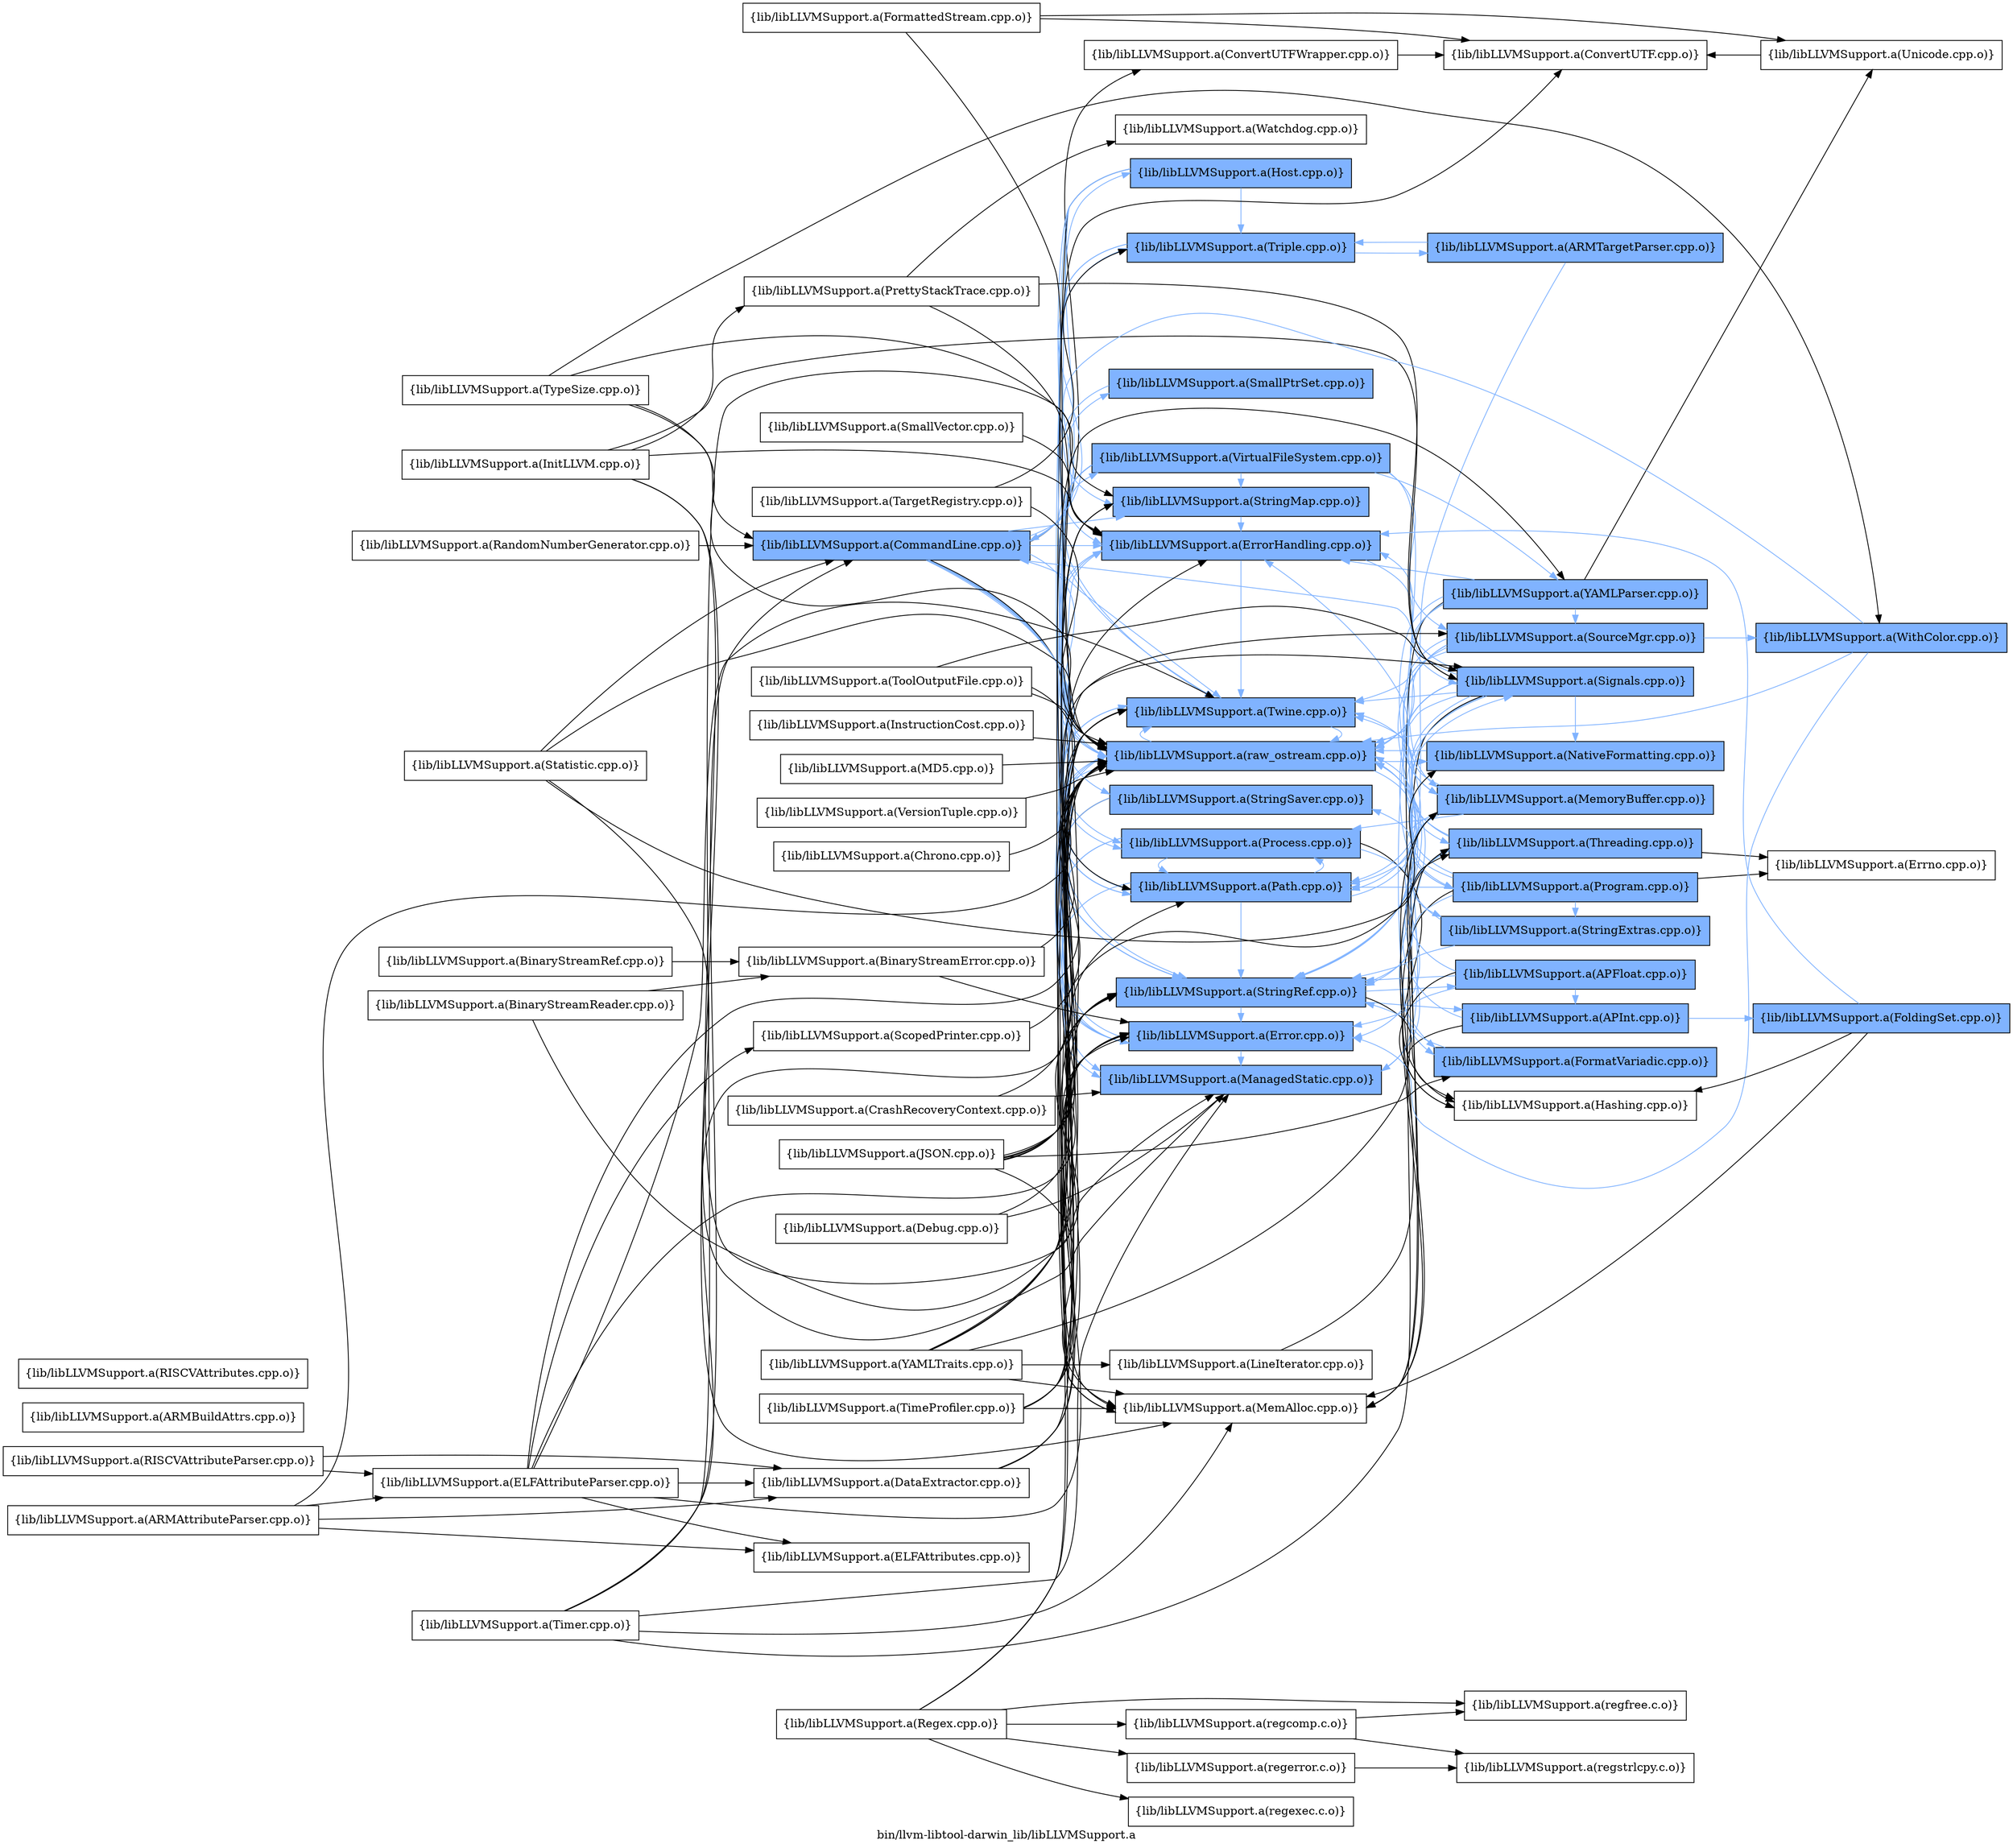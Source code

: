 digraph "bin/llvm-libtool-darwin_lib/libLLVMSupport.a" {
	label="bin/llvm-libtool-darwin_lib/libLLVMSupport.a";
	rankdir=LR;
	{ rank=same; Node0x560b17980e78;  }
	{ rank=same; Node0x560b17981058; Node0x560b1797c288; Node0x560b1797c4b8; Node0x560b1797f2f8; Node0x560b17984708; Node0x560b1797bbf8; Node0x560b1797d408; Node0x560b1797b888; Node0x560b1797bab8; Node0x560b179802e8; Node0x560b1797cb98; Node0x560b1797c5f8; Node0x560b179854c8; Node0x560b1797ffc8; Node0x560b1797e448; Node0x560b1797f118;  }
	{ rank=same; Node0x560b17981d78; Node0x560b17982318; Node0x560b17984ca8; Node0x560b1797ed58; Node0x560b1797ea88; Node0x560b1797e768; Node0x560b179819b8; Node0x560b17985388; Node0x560b179837b8; Node0x560b17984848; Node0x560b1797d228; Node0x560b17983038; Node0x560b17982778; Node0x560b1797d188;  }
	{ rank=same; Node0x560b17980e78;  }
	{ rank=same; Node0x560b17981058; Node0x560b1797c288; Node0x560b1797c4b8; Node0x560b1797f2f8; Node0x560b17984708; Node0x560b1797bbf8; Node0x560b1797d408; Node0x560b1797b888; Node0x560b1797bab8; Node0x560b179802e8; Node0x560b1797cb98; Node0x560b1797c5f8; Node0x560b179854c8; Node0x560b1797ffc8; Node0x560b1797e448; Node0x560b1797f118;  }
	{ rank=same; Node0x560b17981d78; Node0x560b17982318; Node0x560b17984ca8; Node0x560b1797ed58; Node0x560b1797ea88; Node0x560b1797e768; Node0x560b179819b8; Node0x560b17985388; Node0x560b179837b8; Node0x560b17984848; Node0x560b1797d228; Node0x560b17983038; Node0x560b17982778; Node0x560b1797d188;  }

	Node0x560b17980e78 [shape=record,shape=box,group=1,style=filled,fillcolor="0.600000 0.5 1",label="{lib/libLLVMSupport.a(CommandLine.cpp.o)}"];
	Node0x560b17980e78 -> Node0x560b17981058;
	Node0x560b17980e78 -> Node0x560b1797c288[color="0.600000 0.5 1"];
	Node0x560b17980e78 -> Node0x560b1797c4b8[color="0.600000 0.5 1"];
	Node0x560b17980e78 -> Node0x560b1797f2f8[color="0.600000 0.5 1"];
	Node0x560b17980e78 -> Node0x560b17984708;
	Node0x560b17980e78 -> Node0x560b1797bbf8[color="0.600000 0.5 1"];
	Node0x560b17980e78 -> Node0x560b1797d408[color="0.600000 0.5 1"];
	Node0x560b17980e78 -> Node0x560b1797b888[color="0.600000 0.5 1"];
	Node0x560b17980e78 -> Node0x560b1797bab8[color="0.600000 0.5 1"];
	Node0x560b17980e78 -> Node0x560b179802e8[color="0.600000 0.5 1"];
	Node0x560b17980e78 -> Node0x560b1797cb98[color="0.600000 0.5 1"];
	Node0x560b17980e78 -> Node0x560b1797c5f8[color="0.600000 0.5 1"];
	Node0x560b17980e78 -> Node0x560b179854c8[color="0.600000 0.5 1"];
	Node0x560b17980e78 -> Node0x560b1797ffc8[color="0.600000 0.5 1"];
	Node0x560b17980e78 -> Node0x560b1797e448[color="0.600000 0.5 1"];
	Node0x560b17980e78 -> Node0x560b1797f118[color="0.600000 0.5 1"];
	Node0x560b1797c288 [shape=record,shape=box,group=1,style=filled,fillcolor="0.600000 0.5 1",label="{lib/libLLVMSupport.a(Error.cpp.o)}"];
	Node0x560b1797c288 -> Node0x560b1797c4b8[color="0.600000 0.5 1"];
	Node0x560b1797c288 -> Node0x560b1797f2f8[color="0.600000 0.5 1"];
	Node0x560b1797c288 -> Node0x560b1797cb98[color="0.600000 0.5 1"];
	Node0x560b1797c288 -> Node0x560b179854c8[color="0.600000 0.5 1"];
	Node0x560b1797dfe8 [shape=record,shape=box,group=0,label="{lib/libLLVMSupport.a(InitLLVM.cpp.o)}"];
	Node0x560b1797dfe8 -> Node0x560b1797c4b8;
	Node0x560b1797dfe8 -> Node0x560b1797f2f8;
	Node0x560b1797dfe8 -> Node0x560b17984708;
	Node0x560b1797dfe8 -> Node0x560b17983d58;
	Node0x560b1797dfe8 -> Node0x560b17982318;
	Node0x560b179803d8 [shape=record,shape=box,group=0,label="{lib/libLLVMSupport.a(LineIterator.cpp.o)}"];
	Node0x560b179803d8 -> Node0x560b17985388;
	Node0x560b1797f2f8 [shape=record,shape=box,group=1,style=filled,fillcolor="0.600000 0.5 1",label="{lib/libLLVMSupport.a(ManagedStatic.cpp.o)}"];
	Node0x560b1797f2f8 -> Node0x560b17984ca8[color="0.600000 0.5 1"];
	Node0x560b17984708 [shape=record,shape=box,group=0,label="{lib/libLLVMSupport.a(MemAlloc.cpp.o)}"];
	Node0x560b17985388 [shape=record,shape=box,group=1,style=filled,fillcolor="0.600000 0.5 1",label="{lib/libLLVMSupport.a(MemoryBuffer.cpp.o)}"];
	Node0x560b17985388 -> Node0x560b1797c288[color="0.600000 0.5 1"];
	Node0x560b17985388 -> Node0x560b1797cb98[color="0.600000 0.5 1"];
	Node0x560b17985388 -> Node0x560b1797e448[color="0.600000 0.5 1"];
	Node0x560b17985388 -> Node0x560b1797f118[color="0.600000 0.5 1"];
	Node0x560b17985388 -> Node0x560b17982778[color="0.600000 0.5 1"];
	Node0x560b1797bab8 [shape=record,shape=box,group=1,style=filled,fillcolor="0.600000 0.5 1",label="{lib/libLLVMSupport.a(StringRef.cpp.o)}"];
	Node0x560b1797bab8 -> Node0x560b1797ed58[color="0.600000 0.5 1"];
	Node0x560b1797bab8 -> Node0x560b1797ea88[color="0.600000 0.5 1"];
	Node0x560b1797bab8 -> Node0x560b1797c288[color="0.600000 0.5 1"];
	Node0x560b1797bab8 -> Node0x560b1797e768;
	Node0x560b179802e8 [shape=record,shape=box,group=1,style=filled,fillcolor="0.600000 0.5 1",label="{lib/libLLVMSupport.a(Triple.cpp.o)}"];
	Node0x560b179802e8 -> Node0x560b179819b8[color="0.600000 0.5 1"];
	Node0x560b179802e8 -> Node0x560b1797bab8[color="0.600000 0.5 1"];
	Node0x560b179802e8 -> Node0x560b1797cb98[color="0.600000 0.5 1"];
	Node0x560b1797cb98 [shape=record,shape=box,group=1,style=filled,fillcolor="0.600000 0.5 1",label="{lib/libLLVMSupport.a(Twine.cpp.o)}"];
	Node0x560b1797cb98 -> Node0x560b179854c8[color="0.600000 0.5 1"];
	Node0x560b1797c3c8 [shape=record,shape=box,group=1,style=filled,fillcolor="0.600000 0.5 1",label="{lib/libLLVMSupport.a(WithColor.cpp.o)}"];
	Node0x560b1797c3c8 -> Node0x560b17980e78[color="0.600000 0.5 1"];
	Node0x560b1797c3c8 -> Node0x560b1797c288[color="0.600000 0.5 1"];
	Node0x560b1797c3c8 -> Node0x560b179854c8[color="0.600000 0.5 1"];
	Node0x560b179854c8 [shape=record,shape=box,group=1,style=filled,fillcolor="0.600000 0.5 1",label="{lib/libLLVMSupport.a(raw_ostream.cpp.o)}"];
	Node0x560b179854c8 -> Node0x560b1797c288[color="0.600000 0.5 1"];
	Node0x560b179854c8 -> Node0x560b1797c4b8[color="0.600000 0.5 1"];
	Node0x560b179854c8 -> Node0x560b1797d228[color="0.600000 0.5 1"];
	Node0x560b179854c8 -> Node0x560b17983038[color="0.600000 0.5 1"];
	Node0x560b179854c8 -> Node0x560b1797cb98[color="0.600000 0.5 1"];
	Node0x560b179854c8 -> Node0x560b1797e448[color="0.600000 0.5 1"];
	Node0x560b179854c8 -> Node0x560b1797f118[color="0.600000 0.5 1"];
	Node0x560b179854c8 -> Node0x560b17982778[color="0.600000 0.5 1"];
	Node0x560b1797e448 [shape=record,shape=box,group=1,style=filled,fillcolor="0.600000 0.5 1",label="{lib/libLLVMSupport.a(Path.cpp.o)}"];
	Node0x560b1797e448 -> Node0x560b1797c288[color="0.600000 0.5 1"];
	Node0x560b1797e448 -> Node0x560b1797bab8[color="0.600000 0.5 1"];
	Node0x560b1797e448 -> Node0x560b1797cb98[color="0.600000 0.5 1"];
	Node0x560b1797e448 -> Node0x560b1797f118[color="0.600000 0.5 1"];
	Node0x560b1797e448 -> Node0x560b17982318[color="0.600000 0.5 1"];
	Node0x560b179819b8 [shape=record,shape=box,group=1,style=filled,fillcolor="0.600000 0.5 1",label="{lib/libLLVMSupport.a(ARMTargetParser.cpp.o)}"];
	Node0x560b179819b8 -> Node0x560b1797bab8[color="0.600000 0.5 1"];
	Node0x560b179819b8 -> Node0x560b179802e8[color="0.600000 0.5 1"];
	Node0x560b1797dae8 [shape=record,shape=box,group=0,label="{lib/libLLVMSupport.a(Regex.cpp.o)}"];
	Node0x560b1797dae8 -> Node0x560b1797bab8;
	Node0x560b1797dae8 -> Node0x560b1797cb98;
	Node0x560b1797dae8 -> Node0x560b17984c58;
	Node0x560b1797dae8 -> Node0x560b17983178;
	Node0x560b1797dae8 -> Node0x560b17983c18;
	Node0x560b1797dae8 -> Node0x560b179822c8;
	Node0x560b1797bbf8 [shape=record,shape=box,group=1,style=filled,fillcolor="0.600000 0.5 1",label="{lib/libLLVMSupport.a(SmallPtrSet.cpp.o)}"];
	Node0x560b1797bbf8 -> Node0x560b1797c4b8[color="0.600000 0.5 1"];
	Node0x560b1797d408 [shape=record,shape=box,group=1,style=filled,fillcolor="0.600000 0.5 1",label="{lib/libLLVMSupport.a(StringMap.cpp.o)}"];
	Node0x560b1797d408 -> Node0x560b1797c4b8[color="0.600000 0.5 1"];
	Node0x560b179837b8 [shape=record,shape=box,group=1,style=filled,fillcolor="0.600000 0.5 1",label="{lib/libLLVMSupport.a(SourceMgr.cpp.o)}"];
	Node0x560b179837b8 -> Node0x560b17985388[color="0.600000 0.5 1"];
	Node0x560b179837b8 -> Node0x560b1797bab8[color="0.600000 0.5 1"];
	Node0x560b179837b8 -> Node0x560b1797cb98[color="0.600000 0.5 1"];
	Node0x560b179837b8 -> Node0x560b1797c3c8[color="0.600000 0.5 1"];
	Node0x560b179837b8 -> Node0x560b179854c8[color="0.600000 0.5 1"];
	Node0x560b179837b8 -> Node0x560b1797e448[color="0.600000 0.5 1"];
	Node0x560b1797ed58 [shape=record,shape=box,group=1,style=filled,fillcolor="0.600000 0.5 1",label="{lib/libLLVMSupport.a(APFloat.cpp.o)}"];
	Node0x560b1797ed58 -> Node0x560b1797ea88[color="0.600000 0.5 1"];
	Node0x560b1797ed58 -> Node0x560b1797c288[color="0.600000 0.5 1"];
	Node0x560b1797ed58 -> Node0x560b1797e768;
	Node0x560b1797ed58 -> Node0x560b1797bab8[color="0.600000 0.5 1"];
	Node0x560b1797ed58 -> Node0x560b179854c8[color="0.600000 0.5 1"];
	Node0x560b1797d4f8 [shape=record,shape=box,group=0,label="{lib/libLLVMSupport.a(TypeSize.cpp.o)}"];
	Node0x560b1797d4f8 -> Node0x560b17980e78;
	Node0x560b1797d4f8 -> Node0x560b1797c4b8;
	Node0x560b1797d4f8 -> Node0x560b1797c3c8;
	Node0x560b1797d4f8 -> Node0x560b179854c8;
	Node0x560b1797c4b8 [shape=record,shape=box,group=1,style=filled,fillcolor="0.600000 0.5 1",label="{lib/libLLVMSupport.a(ErrorHandling.cpp.o)}"];
	Node0x560b1797c4b8 -> Node0x560b1797cb98[color="0.600000 0.5 1"];
	Node0x560b1797c4b8 -> Node0x560b179854c8[color="0.600000 0.5 1"];
	Node0x560b1797c4b8 -> Node0x560b17982318[color="0.600000 0.5 1"];
	Node0x560b1797b888 [shape=record,shape=box,group=1,style=filled,fillcolor="0.600000 0.5 1",label="{lib/libLLVMSupport.a(StringSaver.cpp.o)}"];
	Node0x560b1797b888 -> Node0x560b17984708;
	Node0x560b1797b888 -> Node0x560b1797bab8[color="0.600000 0.5 1"];
	Node0x560b1797ea88 [shape=record,shape=box,group=1,style=filled,fillcolor="0.600000 0.5 1",label="{lib/libLLVMSupport.a(APInt.cpp.o)}"];
	Node0x560b1797ea88 -> Node0x560b1797d3b8[color="0.600000 0.5 1"];
	Node0x560b1797ea88 -> Node0x560b1797e768;
	Node0x560b1797ea88 -> Node0x560b179854c8[color="0.600000 0.5 1"];
	Node0x560b1797e768 [shape=record,shape=box,group=0,label="{lib/libLLVMSupport.a(Hashing.cpp.o)}"];
	Node0x560b1797d3b8 [shape=record,shape=box,group=1,style=filled,fillcolor="0.600000 0.5 1",label="{lib/libLLVMSupport.a(FoldingSet.cpp.o)}"];
	Node0x560b1797d3b8 -> Node0x560b1797c4b8[color="0.600000 0.5 1"];
	Node0x560b1797d3b8 -> Node0x560b1797e768;
	Node0x560b1797d3b8 -> Node0x560b17984708;
	Node0x560b1797d188 [shape=record,shape=box,group=1,style=filled,fillcolor="0.600000 0.5 1",label="{lib/libLLVMSupport.a(StringExtras.cpp.o)}"];
	Node0x560b1797d188 -> Node0x560b1797bab8[color="0.600000 0.5 1"];
	Node0x560b1797d188 -> Node0x560b179854c8[color="0.600000 0.5 1"];
	Node0x560b1797d9a8 [shape=record,shape=box,group=0,label="{lib/libLLVMSupport.a(FormattedStream.cpp.o)}"];
	Node0x560b1797d9a8 -> Node0x560b17981d78;
	Node0x560b1797d9a8 -> Node0x560b1797bdd8;
	Node0x560b1797d9a8 -> Node0x560b179854c8;
	Node0x560b17981e68 [shape=record,shape=box,group=0,label="{lib/libLLVMSupport.a(DataExtractor.cpp.o)}"];
	Node0x560b17981e68 -> Node0x560b1797c288;
	Node0x560b17981e68 -> Node0x560b1797bab8;
	Node0x560b17981e68 -> Node0x560b179854c8;
	Node0x560b1797ffc8 [shape=record,shape=box,group=1,style=filled,fillcolor="0.600000 0.5 1",label="{lib/libLLVMSupport.a(Host.cpp.o)}"];
	Node0x560b1797ffc8 -> Node0x560b17984708;
	Node0x560b1797ffc8 -> Node0x560b1797d408[color="0.600000 0.5 1"];
	Node0x560b1797ffc8 -> Node0x560b1797bab8[color="0.600000 0.5 1"];
	Node0x560b1797ffc8 -> Node0x560b179802e8[color="0.600000 0.5 1"];
	Node0x560b1797ffc8 -> Node0x560b179854c8[color="0.600000 0.5 1"];
	Node0x560b17981468 [shape=record,shape=box,group=0,label="{lib/libLLVMSupport.a(TargetRegistry.cpp.o)}"];
	Node0x560b17981468 -> Node0x560b179802e8;
	Node0x560b17981468 -> Node0x560b179854c8;
	Node0x560b1797e8f8 [shape=record,shape=box,group=0,label="{lib/libLLVMSupport.a(ARMBuildAttrs.cpp.o)}"];
	Node0x560b17982bd8 [shape=record,shape=box,group=0,label="{lib/libLLVMSupport.a(ELFAttributeParser.cpp.o)}"];
	Node0x560b17982bd8 -> Node0x560b17981e68;
	Node0x560b17982bd8 -> Node0x560b17982ea8;
	Node0x560b17982bd8 -> Node0x560b1797c288;
	Node0x560b17982bd8 -> Node0x560b1797c7d8;
	Node0x560b17982bd8 -> Node0x560b1797bab8;
	Node0x560b17982bd8 -> Node0x560b1797cb98;
	Node0x560b17982bd8 -> Node0x560b179854c8;
	Node0x560b1797ce68 [shape=record,shape=box,group=0,label="{lib/libLLVMSupport.a(RISCVAttributes.cpp.o)}"];
	Node0x560b1797f848 [shape=record,shape=box,group=0,label="{lib/libLLVMSupport.a(BinaryStreamError.cpp.o)}"];
	Node0x560b1797f848 -> Node0x560b1797c288;
	Node0x560b1797f848 -> Node0x560b179854c8;
	Node0x560b1797d228 [shape=record,shape=box,group=1,style=filled,fillcolor="0.600000 0.5 1",label="{lib/libLLVMSupport.a(FormatVariadic.cpp.o)}"];
	Node0x560b1797d228 -> Node0x560b1797bab8[color="0.600000 0.5 1"];
	Node0x560b17983038 [shape=record,shape=box,group=1,style=filled,fillcolor="0.600000 0.5 1",label="{lib/libLLVMSupport.a(NativeFormatting.cpp.o)}"];
	Node0x560b17983038 -> Node0x560b179854c8[color="0.600000 0.5 1"];
	Node0x560b1797f0c8 [shape=record,shape=box,group=0,label="{lib/libLLVMSupport.a(ARMAttributeParser.cpp.o)}"];
	Node0x560b1797f0c8 -> Node0x560b17981e68;
	Node0x560b1797f0c8 -> Node0x560b17982bd8;
	Node0x560b1797f0c8 -> Node0x560b17982ea8;
	Node0x560b1797f0c8 -> Node0x560b179854c8;
	Node0x560b17982ea8 [shape=record,shape=box,group=0,label="{lib/libLLVMSupport.a(ELFAttributes.cpp.o)}"];
	Node0x560b179800b8 [shape=record,shape=box,group=0,label="{lib/libLLVMSupport.a(BinaryStreamReader.cpp.o)}"];
	Node0x560b179800b8 -> Node0x560b1797f848;
	Node0x560b179800b8 -> Node0x560b1797c288;
	Node0x560b17980298 [shape=record,shape=box,group=0,label="{lib/libLLVMSupport.a(BinaryStreamRef.cpp.o)}"];
	Node0x560b17980298 -> Node0x560b1797f848;
	Node0x560b17981058 [shape=record,shape=box,group=0,label="{lib/libLLVMSupport.a(ConvertUTFWrapper.cpp.o)}"];
	Node0x560b17981058 -> Node0x560b17981d78;
	Node0x560b1797c5f8 [shape=record,shape=box,group=1,style=filled,fillcolor="0.600000 0.5 1",label="{lib/libLLVMSupport.a(VirtualFileSystem.cpp.o)}"];
	Node0x560b1797c5f8 -> Node0x560b1797c288[color="0.600000 0.5 1"];
	Node0x560b1797c5f8 -> Node0x560b17984708;
	Node0x560b1797c5f8 -> Node0x560b17985388[color="0.600000 0.5 1"];
	Node0x560b1797c5f8 -> Node0x560b179837b8[color="0.600000 0.5 1"];
	Node0x560b1797c5f8 -> Node0x560b1797d408[color="0.600000 0.5 1"];
	Node0x560b1797c5f8 -> Node0x560b1797bab8[color="0.600000 0.5 1"];
	Node0x560b1797c5f8 -> Node0x560b1797cb98[color="0.600000 0.5 1"];
	Node0x560b1797c5f8 -> Node0x560b17984848[color="0.600000 0.5 1"];
	Node0x560b1797c5f8 -> Node0x560b179854c8[color="0.600000 0.5 1"];
	Node0x560b1797c5f8 -> Node0x560b1797e448[color="0.600000 0.5 1"];
	Node0x560b1797f118 [shape=record,shape=box,group=1,style=filled,fillcolor="0.600000 0.5 1",label="{lib/libLLVMSupport.a(Process.cpp.o)}"];
	Node0x560b1797f118 -> Node0x560b1797c288[color="0.600000 0.5 1"];
	Node0x560b1797f118 -> Node0x560b1797e768;
	Node0x560b1797f118 -> Node0x560b1797f2f8[color="0.600000 0.5 1"];
	Node0x560b1797f118 -> Node0x560b1797d188[color="0.600000 0.5 1"];
	Node0x560b1797f118 -> Node0x560b1797e448[color="0.600000 0.5 1"];
	Node0x560b17981d78 [shape=record,shape=box,group=0,label="{lib/libLLVMSupport.a(ConvertUTF.cpp.o)}"];
	Node0x560b1797c7d8 [shape=record,shape=box,group=0,label="{lib/libLLVMSupport.a(ScopedPrinter.cpp.o)}"];
	Node0x560b1797c7d8 -> Node0x560b179854c8;
	Node0x560b17982318 [shape=record,shape=box,group=1,style=filled,fillcolor="0.600000 0.5 1",label="{lib/libLLVMSupport.a(Signals.cpp.o)}"];
	Node0x560b17982318 -> Node0x560b17980e78[color="0.600000 0.5 1"];
	Node0x560b17982318 -> Node0x560b1797c4b8[color="0.600000 0.5 1"];
	Node0x560b17982318 -> Node0x560b1797d228[color="0.600000 0.5 1"];
	Node0x560b17982318 -> Node0x560b1797f2f8[color="0.600000 0.5 1"];
	Node0x560b17982318 -> Node0x560b17984708;
	Node0x560b17982318 -> Node0x560b17985388[color="0.600000 0.5 1"];
	Node0x560b17982318 -> Node0x560b17983038[color="0.600000 0.5 1"];
	Node0x560b17982318 -> Node0x560b1797bab8[color="0.600000 0.5 1"];
	Node0x560b17982318 -> Node0x560b1797cb98[color="0.600000 0.5 1"];
	Node0x560b17982318 -> Node0x560b179854c8[color="0.600000 0.5 1"];
	Node0x560b17982318 -> Node0x560b1797e448[color="0.600000 0.5 1"];
	Node0x560b17982318 -> Node0x560b17982778[color="0.600000 0.5 1"];
	Node0x560b17982318 -> Node0x560b17984ca8[color="0.600000 0.5 1"];
	Node0x560b1797bc98 [shape=record,shape=box,group=0,label="{lib/libLLVMSupport.a(Debug.cpp.o)}"];
	Node0x560b1797bc98 -> Node0x560b1797f2f8;
	Node0x560b1797bc98 -> Node0x560b179854c8;
	Node0x560b1797bdd8 [shape=record,shape=box,group=0,label="{lib/libLLVMSupport.a(Unicode.cpp.o)}"];
	Node0x560b1797bdd8 -> Node0x560b17981d78;
	Node0x560b17983d58 [shape=record,shape=box,group=0,label="{lib/libLLVMSupport.a(PrettyStackTrace.cpp.o)}"];
	Node0x560b17983d58 -> Node0x560b179854c8;
	Node0x560b17983d58 -> Node0x560b17982318;
	Node0x560b17983d58 -> Node0x560b17982048;
	Node0x560b1797e3f8 [shape=record,shape=box,group=0,label="{lib/libLLVMSupport.a(InstructionCost.cpp.o)}"];
	Node0x560b1797e3f8 -> Node0x560b179854c8;
	Node0x560b17984ca8 [shape=record,shape=box,group=1,style=filled,fillcolor="0.600000 0.5 1",label="{lib/libLLVMSupport.a(Threading.cpp.o)}"];
	Node0x560b17984ca8 -> Node0x560b1797c4b8[color="0.600000 0.5 1"];
	Node0x560b17984ca8 -> Node0x560b17984708;
	Node0x560b17984ca8 -> Node0x560b1797bab8[color="0.600000 0.5 1"];
	Node0x560b17984ca8 -> Node0x560b1797cb98[color="0.600000 0.5 1"];
	Node0x560b17984ca8 -> Node0x560b17981a58;
	Node0x560b17982778 [shape=record,shape=box,group=1,style=filled,fillcolor="0.600000 0.5 1",label="{lib/libLLVMSupport.a(Program.cpp.o)}"];
	Node0x560b17982778 -> Node0x560b17984708;
	Node0x560b17982778 -> Node0x560b1797d188[color="0.600000 0.5 1"];
	Node0x560b17982778 -> Node0x560b1797b888[color="0.600000 0.5 1"];
	Node0x560b17982778 -> Node0x560b1797bab8[color="0.600000 0.5 1"];
	Node0x560b17982778 -> Node0x560b179854c8[color="0.600000 0.5 1"];
	Node0x560b17982778 -> Node0x560b1797e448[color="0.600000 0.5 1"];
	Node0x560b17982778 -> Node0x560b17981a58;
	Node0x560b17984b18 [shape=record,shape=box,group=0,label="{lib/libLLVMSupport.a(MD5.cpp.o)}"];
	Node0x560b17984b18 -> Node0x560b179854c8;
	Node0x560b17982048 [shape=record,shape=box,group=0,label="{lib/libLLVMSupport.a(Watchdog.cpp.o)}"];
	Node0x560b1797d4a8 [shape=record,shape=box,group=0,label="{lib/libLLVMSupport.a(RandomNumberGenerator.cpp.o)}"];
	Node0x560b1797d4a8 -> Node0x560b17980e78;
	Node0x560b17984c58 [shape=record,shape=box,group=0,label="{lib/libLLVMSupport.a(regcomp.c.o)}"];
	Node0x560b17984c58 -> Node0x560b179822c8;
	Node0x560b17984c58 -> Node0x560b1797f348;
	Node0x560b17983178 [shape=record,shape=box,group=0,label="{lib/libLLVMSupport.a(regerror.c.o)}"];
	Node0x560b17983178 -> Node0x560b1797f348;
	Node0x560b17983c18 [shape=record,shape=box,group=0,label="{lib/libLLVMSupport.a(regexec.c.o)}"];
	Node0x560b179822c8 [shape=record,shape=box,group=0,label="{lib/libLLVMSupport.a(regfree.c.o)}"];
	Node0x560b1797c0a8 [shape=record,shape=box,group=0,label="{lib/libLLVMSupport.a(RISCVAttributeParser.cpp.o)}"];
	Node0x560b1797c0a8 -> Node0x560b17981e68;
	Node0x560b1797c0a8 -> Node0x560b17982bd8;
	Node0x560b17982f98 [shape=record,shape=box,group=0,label="{lib/libLLVMSupport.a(SmallVector.cpp.o)}"];
	Node0x560b17982f98 -> Node0x560b1797c4b8;
	Node0x560b17983fd8 [shape=record,shape=box,group=0,label="{lib/libLLVMSupport.a(Statistic.cpp.o)}"];
	Node0x560b17983fd8 -> Node0x560b17980e78;
	Node0x560b17983fd8 -> Node0x560b1797f2f8;
	Node0x560b17983fd8 -> Node0x560b179854c8;
	Node0x560b17983fd8 -> Node0x560b17984ca8;
	Node0x560b1797c058 [shape=record,shape=box,group=0,label="{lib/libLLVMSupport.a(Timer.cpp.o)}"];
	Node0x560b1797c058 -> Node0x560b17980e78;
	Node0x560b1797c058 -> Node0x560b1797f2f8;
	Node0x560b1797c058 -> Node0x560b17984708;
	Node0x560b1797c058 -> Node0x560b1797d408;
	Node0x560b1797c058 -> Node0x560b179854c8;
	Node0x560b1797c058 -> Node0x560b17984ca8;
	Node0x560b1797f668 [shape=record,shape=box,group=0,label="{lib/libLLVMSupport.a(ToolOutputFile.cpp.o)}"];
	Node0x560b1797f668 -> Node0x560b179854c8;
	Node0x560b1797f668 -> Node0x560b1797e448;
	Node0x560b1797f668 -> Node0x560b17982318;
	Node0x560b17984848 [shape=record,shape=box,group=1,style=filled,fillcolor="0.600000 0.5 1",label="{lib/libLLVMSupport.a(YAMLParser.cpp.o)}"];
	Node0x560b17984848 -> Node0x560b1797c4b8[color="0.600000 0.5 1"];
	Node0x560b17984848 -> Node0x560b17984708;
	Node0x560b17984848 -> Node0x560b17985388[color="0.600000 0.5 1"];
	Node0x560b17984848 -> Node0x560b179837b8[color="0.600000 0.5 1"];
	Node0x560b17984848 -> Node0x560b1797bab8[color="0.600000 0.5 1"];
	Node0x560b17984848 -> Node0x560b1797bdd8;
	Node0x560b17984848 -> Node0x560b179854c8[color="0.600000 0.5 1"];
	Node0x560b1797f348 [shape=record,shape=box,group=0,label="{lib/libLLVMSupport.a(regstrlcpy.c.o)}"];
	Node0x560b1797e998 [shape=record,shape=box,group=0,label="{lib/libLLVMSupport.a(CrashRecoveryContext.cpp.o)}"];
	Node0x560b1797e998 -> Node0x560b1797f2f8;
	Node0x560b1797e998 -> Node0x560b17982318;
	Node0x560b17981a58 [shape=record,shape=box,group=0,label="{lib/libLLVMSupport.a(Errno.cpp.o)}"];
	Node0x560b17985068 [shape=record,shape=box,group=0,label="{lib/libLLVMSupport.a(YAMLTraits.cpp.o)}"];
	Node0x560b17985068 -> Node0x560b1797c4b8;
	Node0x560b17985068 -> Node0x560b179803d8;
	Node0x560b17985068 -> Node0x560b17984708;
	Node0x560b17985068 -> Node0x560b17985388;
	Node0x560b17985068 -> Node0x560b179837b8;
	Node0x560b17985068 -> Node0x560b1797d408;
	Node0x560b17985068 -> Node0x560b1797bab8;
	Node0x560b17985068 -> Node0x560b1797cb98;
	Node0x560b17985068 -> Node0x560b17984848;
	Node0x560b17985068 -> Node0x560b179854c8;
	Node0x560b17984898 [shape=record,shape=box,group=0,label="{lib/libLLVMSupport.a(VersionTuple.cpp.o)}"];
	Node0x560b17984898 -> Node0x560b179854c8;
	Node0x560b1797bd88 [shape=record,shape=box,group=0,label="{lib/libLLVMSupport.a(TimeProfiler.cpp.o)}"];
	Node0x560b1797bd88 -> Node0x560b1797c288;
	Node0x560b1797bd88 -> Node0x560b17984708;
	Node0x560b1797bd88 -> Node0x560b1797d408;
	Node0x560b1797bd88 -> Node0x560b1797cb98;
	Node0x560b1797bd88 -> Node0x560b179854c8;
	Node0x560b1797bd88 -> Node0x560b1797e448;
	Node0x560b1797c1e8 [shape=record,shape=box,group=0,label="{lib/libLLVMSupport.a(JSON.cpp.o)}"];
	Node0x560b1797c1e8 -> Node0x560b17981d78;
	Node0x560b1797c1e8 -> Node0x560b1797c288;
	Node0x560b1797c1e8 -> Node0x560b1797d228;
	Node0x560b1797c1e8 -> Node0x560b17984708;
	Node0x560b1797c1e8 -> Node0x560b17983038;
	Node0x560b1797c1e8 -> Node0x560b1797bab8;
	Node0x560b1797c1e8 -> Node0x560b1797cb98;
	Node0x560b1797c1e8 -> Node0x560b179854c8;
	Node0x560b1797c468 [shape=record,shape=box,group=0,label="{lib/libLLVMSupport.a(Chrono.cpp.o)}"];
	Node0x560b1797c468 -> Node0x560b179854c8;
}
